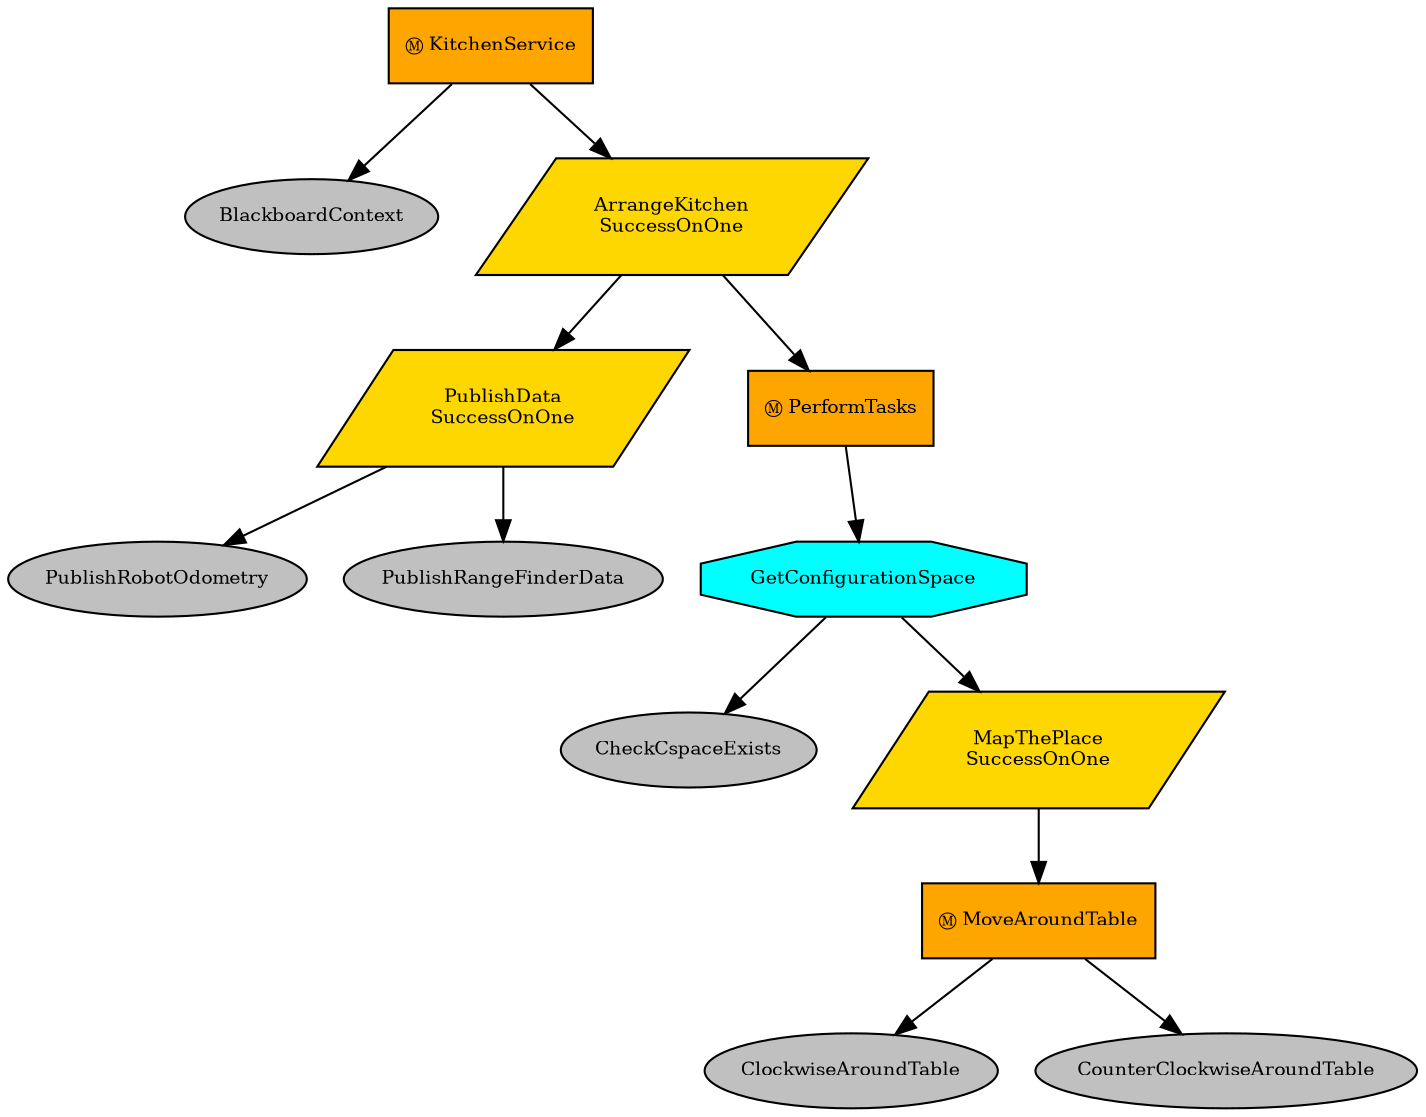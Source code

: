 digraph pastafarianism {
ordering=out;
graph [fontname="times-roman"];
node [fontname="times-roman"];
edge [fontname="times-roman"];
KitchenService [fillcolor=orange, fontcolor=black, fontsize=9, label="Ⓜ KitchenService", shape=box, style=filled];
BlackboardContext [fillcolor=gray, fontcolor=black, fontsize=9, label=BlackboardContext, shape=ellipse, style=filled];
KitchenService -> BlackboardContext;
ArrangeKitchen [fillcolor=gold, fontcolor=black, fontsize=9, label="ArrangeKitchen\nSuccessOnOne", shape=parallelogram, style=filled];
KitchenService -> ArrangeKitchen;
PublishData [fillcolor=gold, fontcolor=black, fontsize=9, label="PublishData\nSuccessOnOne", shape=parallelogram, style=filled];
ArrangeKitchen -> PublishData;
PublishRobotOdometry [fillcolor=gray, fontcolor=black, fontsize=9, label=PublishRobotOdometry, shape=ellipse, style=filled];
PublishData -> PublishRobotOdometry;
PublishRangeFinderData [fillcolor=gray, fontcolor=black, fontsize=9, label=PublishRangeFinderData, shape=ellipse, style=filled];
PublishData -> PublishRangeFinderData;
PerformTasks [fillcolor=orange, fontcolor=black, fontsize=9, label="Ⓜ PerformTasks", shape=box, style=filled];
ArrangeKitchen -> PerformTasks;
GetConfigurationSpace [fillcolor=cyan, fontcolor=black, fontsize=9, label=GetConfigurationSpace, shape=octagon, style=filled];
PerformTasks -> GetConfigurationSpace;
CheckCspaceExists [fillcolor=gray, fontcolor=black, fontsize=9, label=CheckCspaceExists, shape=ellipse, style=filled];
GetConfigurationSpace -> CheckCspaceExists;
MapThePlace [fillcolor=gold, fontcolor=black, fontsize=9, label="MapThePlace\nSuccessOnOne", shape=parallelogram, style=filled];
GetConfigurationSpace -> MapThePlace;
MoveAroundTable [fillcolor=orange, fontcolor=black, fontsize=9, label="Ⓜ MoveAroundTable", shape=box, style=filled];
MapThePlace -> MoveAroundTable;
ClockwiseAroundTable [fillcolor=gray, fontcolor=black, fontsize=9, label=ClockwiseAroundTable, shape=ellipse, style=filled];
MoveAroundTable -> ClockwiseAroundTable;
CounterClockwiseAroundTable [fillcolor=gray, fontcolor=black, fontsize=9, label=CounterClockwiseAroundTable, shape=ellipse, style=filled];
MoveAroundTable -> CounterClockwiseAroundTable;
}
